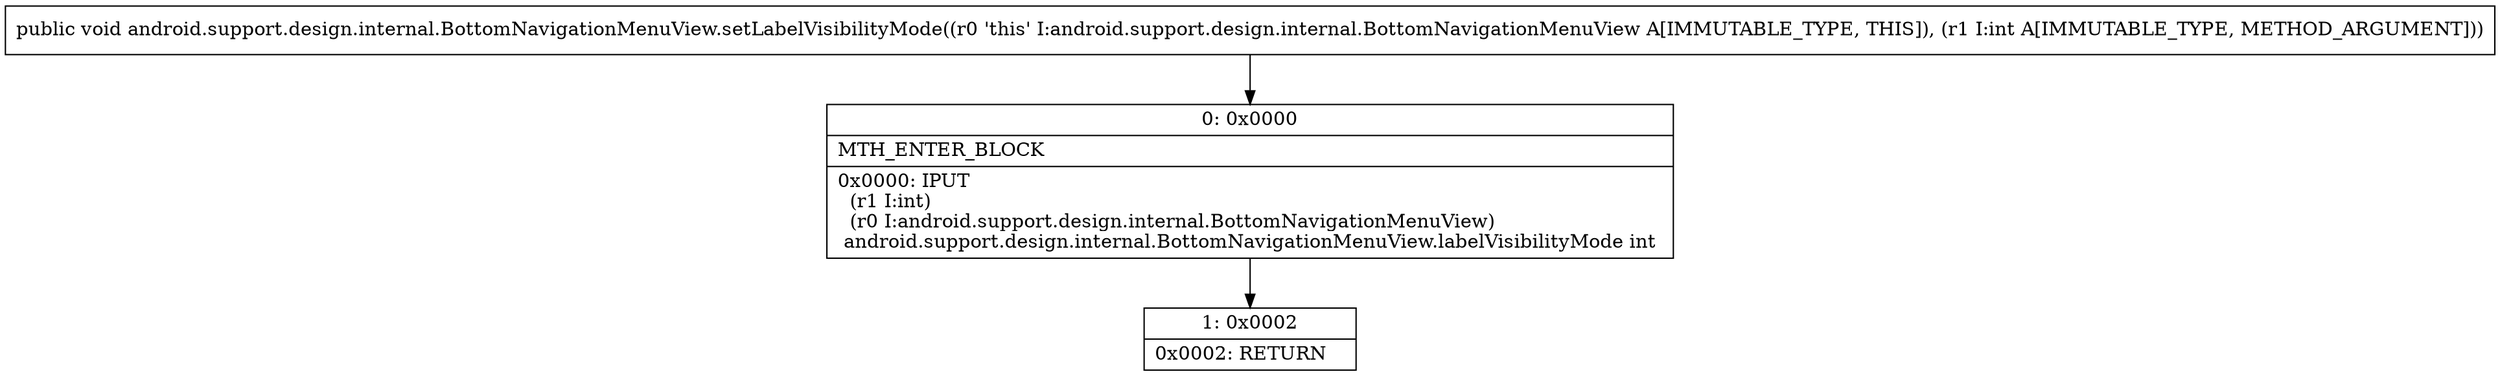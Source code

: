digraph "CFG forandroid.support.design.internal.BottomNavigationMenuView.setLabelVisibilityMode(I)V" {
Node_0 [shape=record,label="{0\:\ 0x0000|MTH_ENTER_BLOCK\l|0x0000: IPUT  \l  (r1 I:int)\l  (r0 I:android.support.design.internal.BottomNavigationMenuView)\l android.support.design.internal.BottomNavigationMenuView.labelVisibilityMode int \l}"];
Node_1 [shape=record,label="{1\:\ 0x0002|0x0002: RETURN   \l}"];
MethodNode[shape=record,label="{public void android.support.design.internal.BottomNavigationMenuView.setLabelVisibilityMode((r0 'this' I:android.support.design.internal.BottomNavigationMenuView A[IMMUTABLE_TYPE, THIS]), (r1 I:int A[IMMUTABLE_TYPE, METHOD_ARGUMENT])) }"];
MethodNode -> Node_0;
Node_0 -> Node_1;
}

